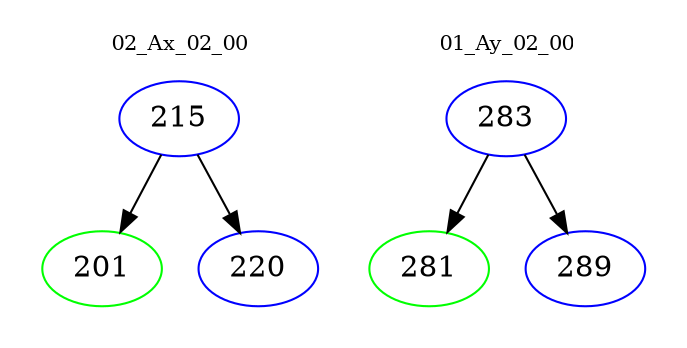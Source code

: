 digraph{
subgraph cluster_0 {
color = white
label = "02_Ax_02_00";
fontsize=10;
T0_215 [label="215", color="blue"]
T0_215 -> T0_201 [color="black"]
T0_201 [label="201", color="green"]
T0_215 -> T0_220 [color="black"]
T0_220 [label="220", color="blue"]
}
subgraph cluster_1 {
color = white
label = "01_Ay_02_00";
fontsize=10;
T1_283 [label="283", color="blue"]
T1_283 -> T1_281 [color="black"]
T1_281 [label="281", color="green"]
T1_283 -> T1_289 [color="black"]
T1_289 [label="289", color="blue"]
}
}
